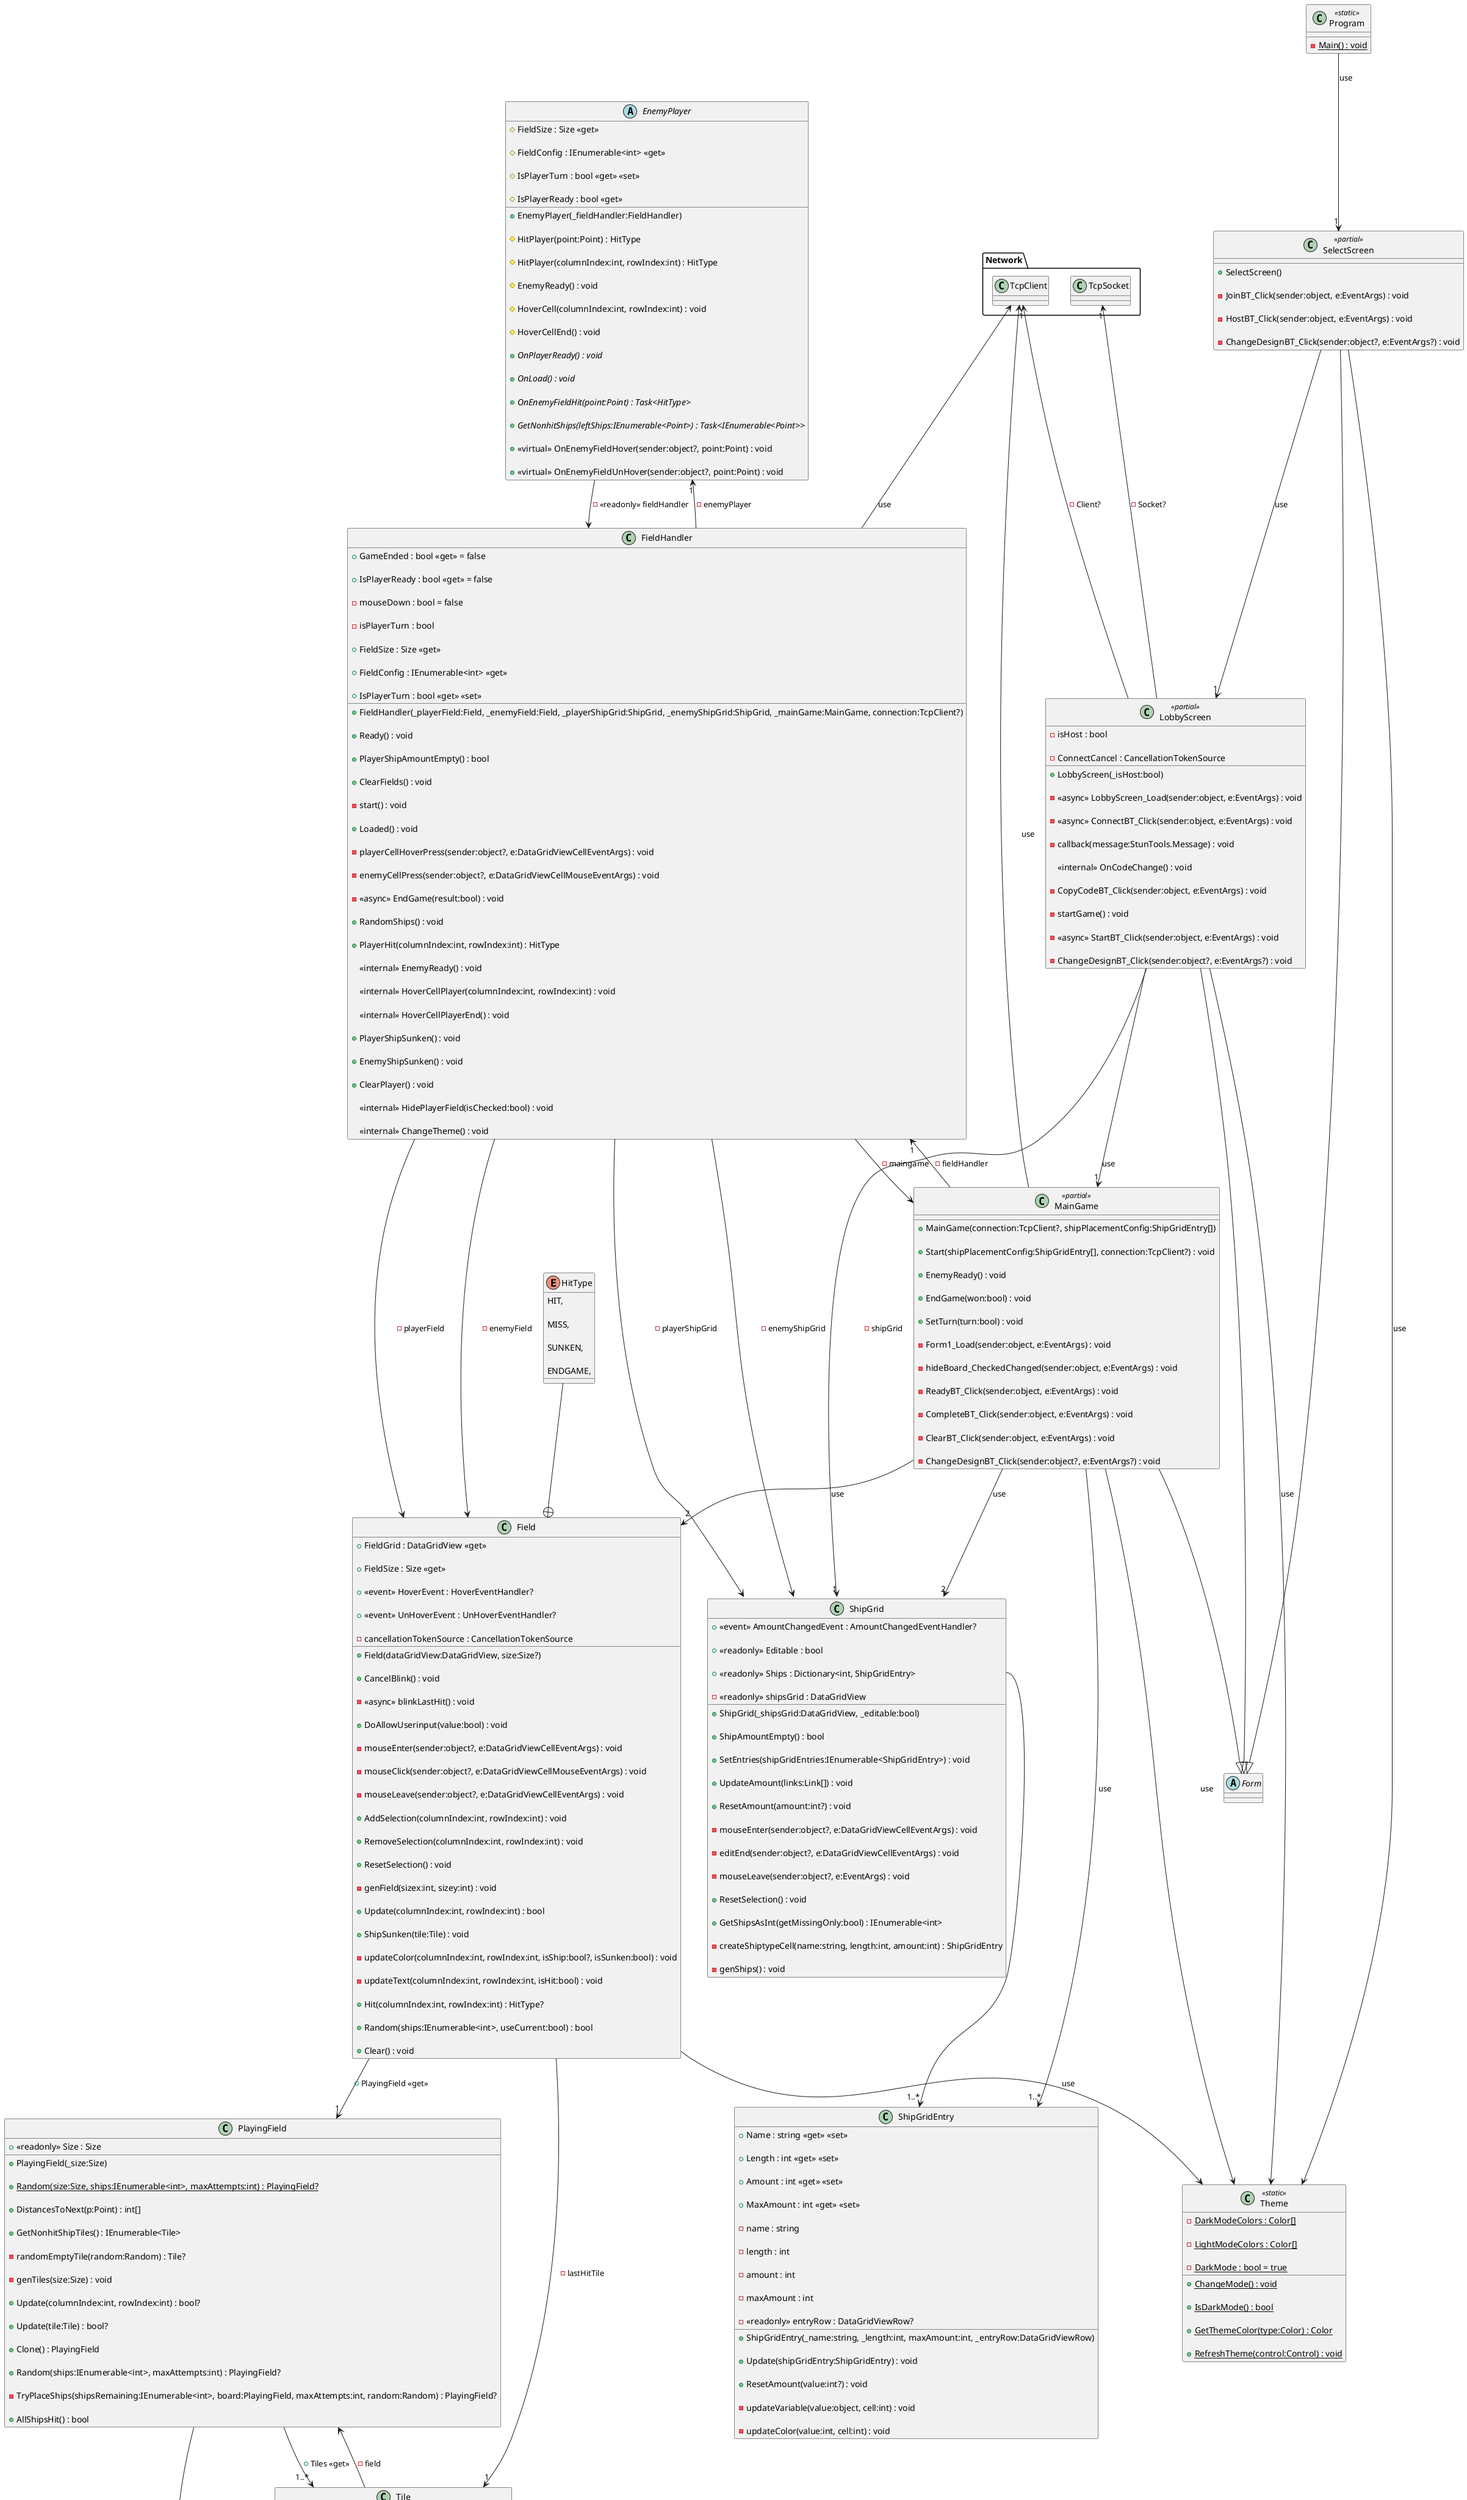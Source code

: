 @startuml GFS_Spiel

class ComputerPlayer {

    - lastTileShipSunken : bool

    - random : Random

    + ComputerPlayer(_fieldHandler:FieldHandler)

    - hitPlayer(t:Tile) : void

    + <<async>> Move() : void

    + <<override>> OnPlayerReady() : void

    + <<override>> OnLoad() : void

    + <<override>> OnEnemyFieldHit(point:Point) : Task<HitType>

    + <<override>> GetNonhitShips(leftShips:IEnumerable<Point>) : Task<IEnumerable<Point>>

}

EnemyPlayer <|-- ComputerPlayer

abstract class EnemyPlayer {

    # FieldSize : Size <<get>>

    # FieldConfig : IEnumerable<int> <<get>>

    # IsPlayerTurn : bool <<get>> <<set>>

    # IsPlayerReady : bool <<get>>

    + EnemyPlayer(_fieldHandler:FieldHandler)

    # HitPlayer(point:Point) : HitType

    # HitPlayer(columnIndex:int, rowIndex:int) : HitType

    # EnemyReady() : void

    # HoverCell(columnIndex:int, rowIndex:int) : void

    # HoverCellEnd() : void

    + {abstract} OnPlayerReady() : void

    + {abstract} OnLoad() : void

    + {abstract} OnEnemyFieldHit(point:Point) : Task<HitType>

    + {abstract} GetNonhitShips(leftShips:IEnumerable<Point>) : Task<IEnumerable<Point>>

    + <<virtual>> OnEnemyFieldHover(sender:object?, point:Point) : void

    + <<virtual>> OnEnemyFieldUnHover(sender:object?, point:Point) : void

}

class NetworkPlayer {

    - isEnemyReady : bool = false

    + NetworkPlayer(fieldHandler:FieldHandler, _connection:TcpClient)

    - callback(message:StunTools.Message) : void

    - <<async>> onPointMessage(message:StunTools.Message) : Task

    - <<async>> WaitHitTypeMessage() : Task<HitType?>

    + <<override>> <<async>> OnEnemyFieldHit(point:Point) : Task<HitType>

    + <<override>> <<async>> OnPlayerReady() : void

    + <<override>> OnLoad() : void

    + <<override>> <<async>> OnEnemyFieldHover(sender:object?, point:Point) : void

    + <<override>> <<async>> OnEnemyFieldUnHover(sender:object?, point:Point) : void

    + <<override>> <<async>> GetNonhitShips(l:IEnumerable<Point>) : Task<IEnumerable<Point>>

}

EnemyPlayer <|-- NetworkPlayer

class Field $filds{

    + FieldGrid : DataGridView <<get>>

    + FieldSize : Size <<get>>

    +  <<event>> HoverEvent : HoverEventHandler? 

    +  <<event>> UnHoverEvent : UnHoverEventHandler? 

    - cancellationTokenSource : CancellationTokenSource

    + Field(dataGridView:DataGridView, size:Size?)

    + CancelBlink() : void

    - <<async>> blinkLastHit() : void

    + DoAllowUserinput(value:bool) : void

    - mouseEnter(sender:object?, e:DataGridViewCellEventArgs) : void

    - mouseClick(sender:object?, e:DataGridViewCellMouseEventArgs) : void

    - mouseLeave(sender:object?, e:DataGridViewCellEventArgs) : void

    + AddSelection(columnIndex:int, rowIndex:int) : void

    + RemoveSelection(columnIndex:int, rowIndex:int) : void

    + ResetSelection() : void

    - genField(sizex:int, sizey:int) : void

    + Update(columnIndex:int, rowIndex:int) : bool

    + ShipSunken(tile:Tile) : void

    - updateColor(columnIndex:int, rowIndex:int, isShip:bool?, isSunken:bool) : void

    - updateText(columnIndex:int, rowIndex:int, isHit:bool) : void

    + Hit(columnIndex:int, rowIndex:int) : HitType?

    + Random(ships:IEnumerable<int>, useCurrent:bool) : bool

    + Clear() : void

}

enum HitType {

    HIT,

    MISS,

    SUNKEN,

    ENDGAME,

}

HitType --+ Field

class FieldHandler {

    + GameEnded : bool <<get>> = false

    + IsPlayerReady : bool <<get>> = false

    - mouseDown : bool = false

    - isPlayerTurn : bool

    + FieldSize : Size <<get>>

    + FieldConfig : IEnumerable<int> <<get>>

    + IsPlayerTurn : bool <<get>> <<set>>

    + FieldHandler(_playerField:Field, _enemyField:Field, _playerShipGrid:ShipGrid, _enemyShipGrid:ShipGrid, _mainGame:MainGame, connection:TcpClient?)

    + Ready() : void

    + PlayerShipAmountEmpty() : bool

    + ClearFields() : void

    - start() : void

    + Loaded() : void

    - playerCellHoverPress(sender:object?, e:DataGridViewCellEventArgs) : void

    - enemyCellPress(sender:object?, e:DataGridViewCellMouseEventArgs) : void

    - <<async>> EndGame(result:bool) : void

    + RandomShips() : void

    + PlayerHit(columnIndex:int, rowIndex:int) : HitType

    <<internal>> EnemyReady() : void

    <<internal>> HoverCellPlayer(columnIndex:int, rowIndex:int) : void

    <<internal>> HoverCellPlayerEnd() : void

    + PlayerShipSunken() : void

    + EnemyShipSunken() : void

    + ClearPlayer() : void

    <<internal>> HidePlayerField(isChecked:bool) : void

    <<internal>> ChangeTheme() : void

}

class PlayingField {

    + <<readonly>> Size : Size

    + PlayingField(_size:Size)

    + {static} Random(size:Size, ships:IEnumerable<int>, maxAttempts:int) : PlayingField?

    + DistancesToNext(p:Point) : int[]

    + GetNonhitShipTiles() : IEnumerable<Tile>

    - randomEmptyTile(random:Random) : Tile?

    - genTiles(size:Size) : void

    + Update(columnIndex:int, rowIndex:int) : bool?

    + Update(tile:Tile) : bool?

    + Clone() : PlayingField

    + Random(ships:IEnumerable<int>, maxAttempts:int) : PlayingField?

    - TryPlaceShips(shipsRemaining:IEnumerable<int>, board:PlayingField, maxAttempts:int, random:Random) : PlayingField?

    + AllShipsHit() : bool

}

class Tile {

    + <<readonly>> Position : Point

    + IsHit : bool <<get>>

    + Tile(x:int, y:int, pField:PlayingField, link:Link?, isHit:bool)

    + Hit() : void

    + GetNeighbours() : IEnumerable<Tile>

    + CountNeighbours() : int

    + NeighbourLinks() : IEnumerable<Link>

}

class Link {

    + Length : int <<get>>

    + Vertical : bool? <<get>>

    + IsHit : bool <<get>>

    + HitCount : int <<get>>

    + Link()

    + Add(tile:Tile) : void

    + Remove(tile:Tile) : void

    - isVertical() : bool?

}

class LobbyScreen <<partial>> {

    - isHost : bool

    - ConnectCancel : CancellationTokenSource

    + LobbyScreen(_isHost:bool)

    - <<async>> LobbyScreen_Load(sender:object, e:EventArgs) : void

    - <<async>> ConnectBT_Click(sender:object, e:EventArgs) : void

    - callback(message:StunTools.Message) : void

    <<internal>> OnCodeChange() : void

    - CopyCodeBT_Click(sender:object, e:EventArgs) : void

    - startGame() : void

    - <<async>> StartBT_Click(sender:object, e:EventArgs) : void

    - ChangeDesignBT_Click(sender:object?, e:EventArgs?) : void

}

class MainGame <<partial>> {

    + MainGame(connection:TcpClient?, shipPlacementConfig:ShipGridEntry[])

    + Start(shipPlacementConfig:ShipGridEntry[], connection:TcpClient?) : void

    + EnemyReady() : void

    + EndGame(won:bool) : void

    + SetTurn(turn:bool) : void

    - Form1_Load(sender:object, e:EventArgs) : void

    - hideBoard_CheckedChanged(sender:object, e:EventArgs) : void

    - ReadyBT_Click(sender:object, e:EventArgs) : void

    - CompleteBT_Click(sender:object, e:EventArgs) : void

    - ClearBT_Click(sender:object, e:EventArgs) : void

    - ChangeDesignBT_Click(sender:object?, e:EventArgs?) : void

}

class Program <<static>> {

    {static} - Main() : void

}

class Theme <<static>> {

    {static} - DarkModeColors : Color[]

    {static} - LightModeColors : Color[]

    {static} - DarkMode : bool = true

    + {static} ChangeMode() : void

    + {static} IsDarkMode() : bool

    + {static} GetThemeColor(type:Color) : Color

    + {static} RefreshTheme(control:Control) : void

}

class SelectScreen <<partial>> {

    + SelectScreen()

    - JoinBT_Click(sender:object, e:EventArgs) : void

    - HostBT_Click(sender:object, e:EventArgs) : void

    - ChangeDesignBT_Click(sender:object?, e:EventArgs?) : void

}

class ShipGrid {

    +  <<event>> AmountChangedEvent : AmountChangedEventHandler? 

    + <<readonly>> Editable : bool

    + <<readonly>> Ships : Dictionary<int, ShipGridEntry>

    - <<readonly>> shipsGrid : DataGridView

    + ShipGrid(_shipsGrid:DataGridView, _editable:bool)

    + ShipAmountEmpty() : bool

    + SetEntries(shipGridEntries:IEnumerable<ShipGridEntry>) : void

    + UpdateAmount(links:Link[]) : void

    + ResetAmount(amount:int?) : void

    - mouseEnter(sender:object?, e:DataGridViewCellEventArgs) : void

    - editEnd(sender:object?, e:DataGridViewCellEventArgs) : void

    - mouseLeave(sender:object?, e:EventArgs) : void

    + ResetSelection() : void

    + GetShipsAsInt(getMissingOnly:bool) : IEnumerable<int>

    - createShiptypeCell(name:string, length:int, amount:int) : ShipGridEntry

    - genShips() : void

}

class ShipGridEntry {

    + Name : string <<get>> <<set>>

    + Length : int <<get>> <<set>>

    + Amount : int <<get>> <<set>>

    + MaxAmount : int <<get>> <<set>>

    - name : string

    - length : int

    - amount : int

    - maxAmount : int

    - <<readonly>> entryRow : DataGridViewRow?

    + ShipGridEntry(_name:string, _length:int, maxAmount:int, _entryRow:DataGridViewRow)

    + Update(shipGridEntry:ShipGridEntry) : void

    + ResetAmount(value:int?) : void

    - updateVariable(value:object, cell:int) : void

    - updateColor(value:int, cell:int) : void

}



package Network {

    class TcpClient

    class TcpSocket

}

Program --> "1" SelectScreen : use



abstract class Form{}



skinparam groupInheritance 3

LobbyScreen     --|>    Form

MainGame        --|>    Form

SelectScreen    --|>    Form





LobbyScreen --> "1" ShipGrid : "- shipGrid" 

LobbyScreen --> "1" TcpSocket : "- Socket?"

LobbyScreen -->"1" MainGame : use

LobbyScreen --> Theme:use



MainGame --> "1" FieldHandler :"- fieldHandler"

MainGame --> "1..*" ShipGridEntry : use

MainGame --> Theme:use

MainGame --> "2" Field : use

MainGame --> "2" ShipGrid : use

 

SelectScreen --> "1" LobbyScreen:use

SelectScreen --> Theme:use



ShipGrid::Ships --> "1..*" ShipGridEntry



TcpClient "1" <-- LobbyScreen : "- Client?"

TcpClient <-- MainGame : use

TcpClient <-- FieldHandler : use

TcpClient <-- NetworkPlayer : "- conenction"



FieldHandler --> Field : "- playerField"

FieldHandler --> Field : "- enemyField"

FieldHandler --> MainGame :"- maingame"

FieldHandler --> ShipGrid : "- playerShipGrid"

FieldHandler --> ShipGrid : "- enemyShipGrid"

FieldHandler --> "1" EnemyPlayer : "- enemyPlayer"



EnemyPlayer --> FieldHandler : "- <<readonly>> fieldHandler"



ComputerPlayer --> "1" PlayingField : "- playerPlayingField"

ComputerPlayer --> "1" PlayingField : "- enemyPlayingField"

ComputerPlayer --> "1" Tile : "- lastTile"



Field --> "1" PlayingField : "+ PlayingField <<get>>"

Field --> "1" Tile : "- lastHitTile"

Field --> Theme: use



PlayingField --> "1..*" Tile : "+ Tiles <<get>>"

PlayingField --> "0..*" Link : "+ <<readonly>> Links"



Link --> "0..*" Tile : "+ Tiles <<get>>"



Tile --> Link : "+ Link <<get>> <<set>>"

Tile --> PlayingField : "- field"



remove Program
remove Theme
remove SelectScreen
remove Form
remove LobbyScreen
remove Network
remove ShipGrid
remove ShipGridEntry
remove MainGame
remove $filds
remove HitType
remove PlayingField
remove Tile
remove Link
remove FieldHandler
remove EnemyPlayer
remove ComputerPlayer
remove NetworkPlayer
restore Program
restore Theme
restore SelectScreen
restore Form
restore LobbyScreen
restore Network
restore ShipGrid
restore ShipGridEntry
restore MainGame
restore $filds
restore HitType
restore PlayingField
restore Tile
restore Link
restore FieldHandler
restore EnemyPlayer
@enduml